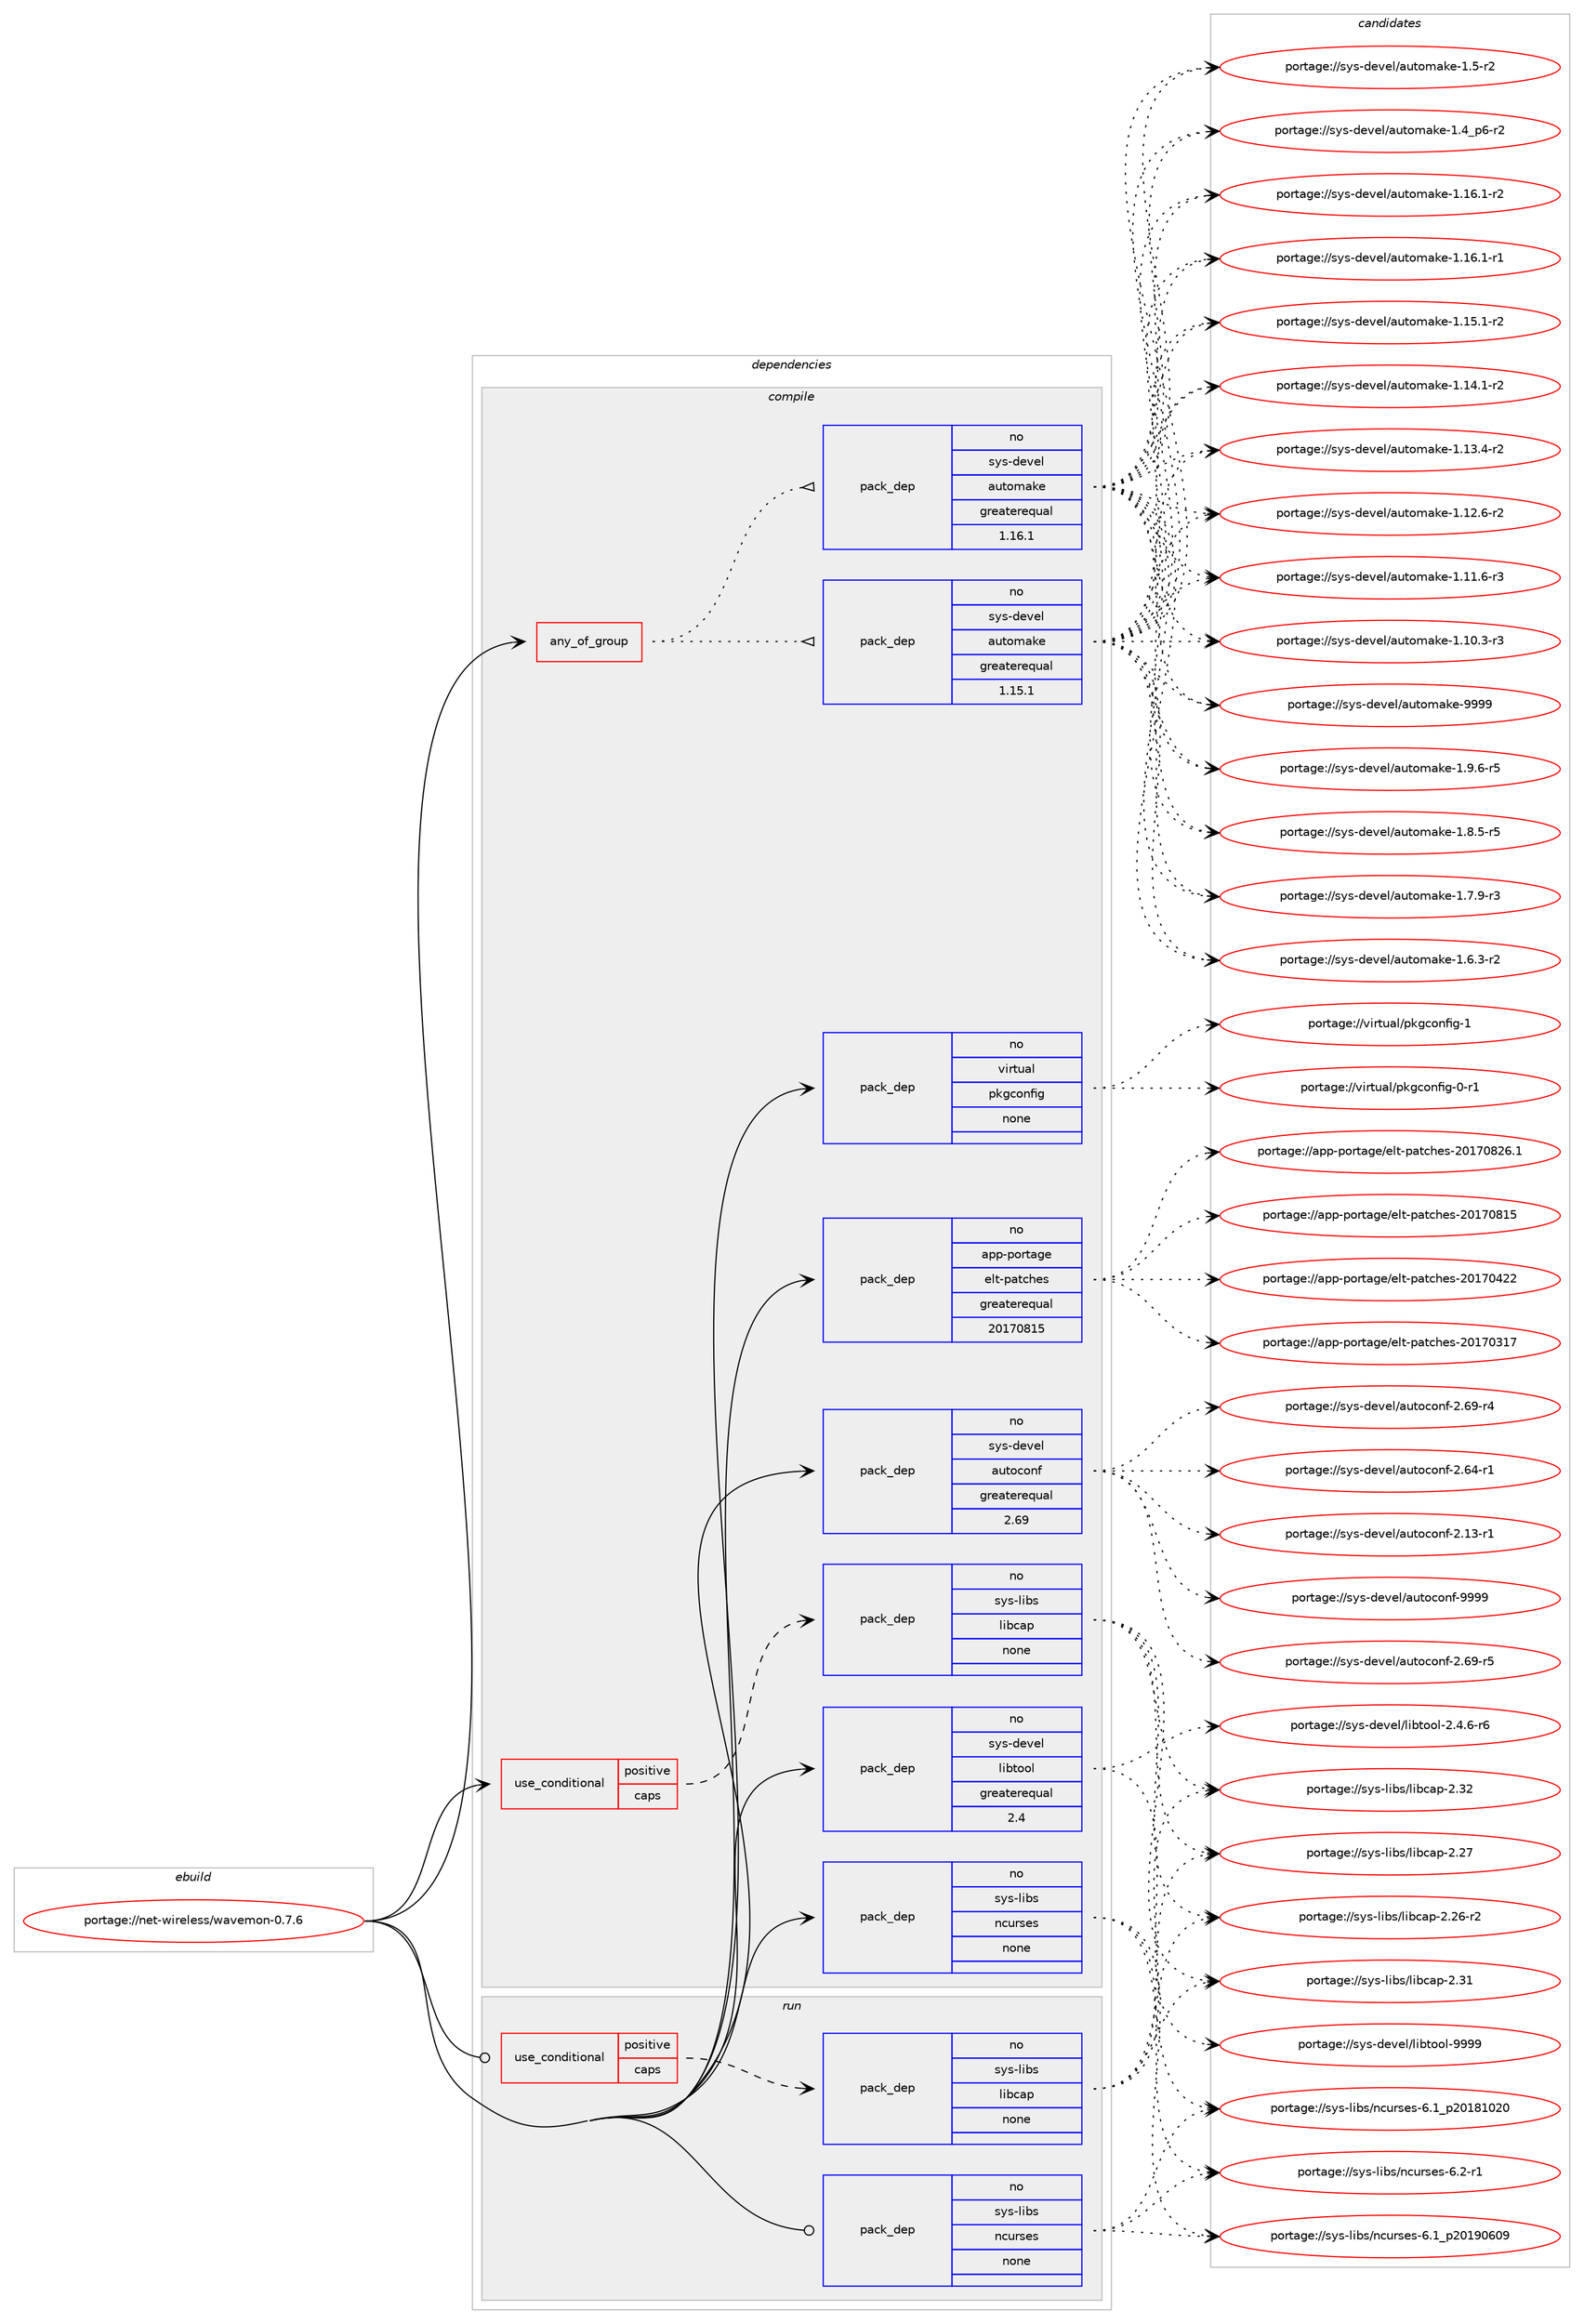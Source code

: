 digraph prolog {

# *************
# Graph options
# *************

newrank=true;
concentrate=true;
compound=true;
graph [rankdir=LR,fontname=Helvetica,fontsize=10,ranksep=1.5];#, ranksep=2.5, nodesep=0.2];
edge  [arrowhead=vee];
node  [fontname=Helvetica,fontsize=10];

# **********
# The ebuild
# **********

subgraph cluster_leftcol {
color=gray;
rank=same;
label=<<i>ebuild</i>>;
id [label="portage://net-wireless/wavemon-0.7.6", color=red, width=4, href="../net-wireless/wavemon-0.7.6.svg"];
}

# ****************
# The dependencies
# ****************

subgraph cluster_midcol {
color=gray;
label=<<i>dependencies</i>>;
subgraph cluster_compile {
fillcolor="#eeeeee";
style=filled;
label=<<i>compile</i>>;
subgraph any1680 {
dependency105454 [label=<<TABLE BORDER="0" CELLBORDER="1" CELLSPACING="0" CELLPADDING="4"><TR><TD CELLPADDING="10">any_of_group</TD></TR></TABLE>>, shape=none, color=red];subgraph pack83066 {
dependency105455 [label=<<TABLE BORDER="0" CELLBORDER="1" CELLSPACING="0" CELLPADDING="4" WIDTH="220"><TR><TD ROWSPAN="6" CELLPADDING="30">pack_dep</TD></TR><TR><TD WIDTH="110">no</TD></TR><TR><TD>sys-devel</TD></TR><TR><TD>automake</TD></TR><TR><TD>greaterequal</TD></TR><TR><TD>1.16.1</TD></TR></TABLE>>, shape=none, color=blue];
}
dependency105454:e -> dependency105455:w [weight=20,style="dotted",arrowhead="oinv"];
subgraph pack83067 {
dependency105456 [label=<<TABLE BORDER="0" CELLBORDER="1" CELLSPACING="0" CELLPADDING="4" WIDTH="220"><TR><TD ROWSPAN="6" CELLPADDING="30">pack_dep</TD></TR><TR><TD WIDTH="110">no</TD></TR><TR><TD>sys-devel</TD></TR><TR><TD>automake</TD></TR><TR><TD>greaterequal</TD></TR><TR><TD>1.15.1</TD></TR></TABLE>>, shape=none, color=blue];
}
dependency105454:e -> dependency105456:w [weight=20,style="dotted",arrowhead="oinv"];
}
id:e -> dependency105454:w [weight=20,style="solid",arrowhead="vee"];
subgraph cond20617 {
dependency105457 [label=<<TABLE BORDER="0" CELLBORDER="1" CELLSPACING="0" CELLPADDING="4"><TR><TD ROWSPAN="3" CELLPADDING="10">use_conditional</TD></TR><TR><TD>positive</TD></TR><TR><TD>caps</TD></TR></TABLE>>, shape=none, color=red];
subgraph pack83068 {
dependency105458 [label=<<TABLE BORDER="0" CELLBORDER="1" CELLSPACING="0" CELLPADDING="4" WIDTH="220"><TR><TD ROWSPAN="6" CELLPADDING="30">pack_dep</TD></TR><TR><TD WIDTH="110">no</TD></TR><TR><TD>sys-libs</TD></TR><TR><TD>libcap</TD></TR><TR><TD>none</TD></TR><TR><TD></TD></TR></TABLE>>, shape=none, color=blue];
}
dependency105457:e -> dependency105458:w [weight=20,style="dashed",arrowhead="vee"];
}
id:e -> dependency105457:w [weight=20,style="solid",arrowhead="vee"];
subgraph pack83069 {
dependency105459 [label=<<TABLE BORDER="0" CELLBORDER="1" CELLSPACING="0" CELLPADDING="4" WIDTH="220"><TR><TD ROWSPAN="6" CELLPADDING="30">pack_dep</TD></TR><TR><TD WIDTH="110">no</TD></TR><TR><TD>app-portage</TD></TR><TR><TD>elt-patches</TD></TR><TR><TD>greaterequal</TD></TR><TR><TD>20170815</TD></TR></TABLE>>, shape=none, color=blue];
}
id:e -> dependency105459:w [weight=20,style="solid",arrowhead="vee"];
subgraph pack83070 {
dependency105460 [label=<<TABLE BORDER="0" CELLBORDER="1" CELLSPACING="0" CELLPADDING="4" WIDTH="220"><TR><TD ROWSPAN="6" CELLPADDING="30">pack_dep</TD></TR><TR><TD WIDTH="110">no</TD></TR><TR><TD>sys-devel</TD></TR><TR><TD>autoconf</TD></TR><TR><TD>greaterequal</TD></TR><TR><TD>2.69</TD></TR></TABLE>>, shape=none, color=blue];
}
id:e -> dependency105460:w [weight=20,style="solid",arrowhead="vee"];
subgraph pack83071 {
dependency105461 [label=<<TABLE BORDER="0" CELLBORDER="1" CELLSPACING="0" CELLPADDING="4" WIDTH="220"><TR><TD ROWSPAN="6" CELLPADDING="30">pack_dep</TD></TR><TR><TD WIDTH="110">no</TD></TR><TR><TD>sys-devel</TD></TR><TR><TD>libtool</TD></TR><TR><TD>greaterequal</TD></TR><TR><TD>2.4</TD></TR></TABLE>>, shape=none, color=blue];
}
id:e -> dependency105461:w [weight=20,style="solid",arrowhead="vee"];
subgraph pack83072 {
dependency105462 [label=<<TABLE BORDER="0" CELLBORDER="1" CELLSPACING="0" CELLPADDING="4" WIDTH="220"><TR><TD ROWSPAN="6" CELLPADDING="30">pack_dep</TD></TR><TR><TD WIDTH="110">no</TD></TR><TR><TD>sys-libs</TD></TR><TR><TD>ncurses</TD></TR><TR><TD>none</TD></TR><TR><TD></TD></TR></TABLE>>, shape=none, color=blue];
}
id:e -> dependency105462:w [weight=20,style="solid",arrowhead="vee"];
subgraph pack83073 {
dependency105463 [label=<<TABLE BORDER="0" CELLBORDER="1" CELLSPACING="0" CELLPADDING="4" WIDTH="220"><TR><TD ROWSPAN="6" CELLPADDING="30">pack_dep</TD></TR><TR><TD WIDTH="110">no</TD></TR><TR><TD>virtual</TD></TR><TR><TD>pkgconfig</TD></TR><TR><TD>none</TD></TR><TR><TD></TD></TR></TABLE>>, shape=none, color=blue];
}
id:e -> dependency105463:w [weight=20,style="solid",arrowhead="vee"];
}
subgraph cluster_compileandrun {
fillcolor="#eeeeee";
style=filled;
label=<<i>compile and run</i>>;
}
subgraph cluster_run {
fillcolor="#eeeeee";
style=filled;
label=<<i>run</i>>;
subgraph cond20618 {
dependency105464 [label=<<TABLE BORDER="0" CELLBORDER="1" CELLSPACING="0" CELLPADDING="4"><TR><TD ROWSPAN="3" CELLPADDING="10">use_conditional</TD></TR><TR><TD>positive</TD></TR><TR><TD>caps</TD></TR></TABLE>>, shape=none, color=red];
subgraph pack83074 {
dependency105465 [label=<<TABLE BORDER="0" CELLBORDER="1" CELLSPACING="0" CELLPADDING="4" WIDTH="220"><TR><TD ROWSPAN="6" CELLPADDING="30">pack_dep</TD></TR><TR><TD WIDTH="110">no</TD></TR><TR><TD>sys-libs</TD></TR><TR><TD>libcap</TD></TR><TR><TD>none</TD></TR><TR><TD></TD></TR></TABLE>>, shape=none, color=blue];
}
dependency105464:e -> dependency105465:w [weight=20,style="dashed",arrowhead="vee"];
}
id:e -> dependency105464:w [weight=20,style="solid",arrowhead="odot"];
subgraph pack83075 {
dependency105466 [label=<<TABLE BORDER="0" CELLBORDER="1" CELLSPACING="0" CELLPADDING="4" WIDTH="220"><TR><TD ROWSPAN="6" CELLPADDING="30">pack_dep</TD></TR><TR><TD WIDTH="110">no</TD></TR><TR><TD>sys-libs</TD></TR><TR><TD>ncurses</TD></TR><TR><TD>none</TD></TR><TR><TD></TD></TR></TABLE>>, shape=none, color=blue];
}
id:e -> dependency105466:w [weight=20,style="solid",arrowhead="odot"];
}
}

# **************
# The candidates
# **************

subgraph cluster_choices {
rank=same;
color=gray;
label=<<i>candidates</i>>;

subgraph choice83066 {
color=black;
nodesep=1;
choice115121115451001011181011084797117116111109971071014557575757 [label="portage://sys-devel/automake-9999", color=red, width=4,href="../sys-devel/automake-9999.svg"];
choice115121115451001011181011084797117116111109971071014549465746544511453 [label="portage://sys-devel/automake-1.9.6-r5", color=red, width=4,href="../sys-devel/automake-1.9.6-r5.svg"];
choice115121115451001011181011084797117116111109971071014549465646534511453 [label="portage://sys-devel/automake-1.8.5-r5", color=red, width=4,href="../sys-devel/automake-1.8.5-r5.svg"];
choice115121115451001011181011084797117116111109971071014549465546574511451 [label="portage://sys-devel/automake-1.7.9-r3", color=red, width=4,href="../sys-devel/automake-1.7.9-r3.svg"];
choice115121115451001011181011084797117116111109971071014549465446514511450 [label="portage://sys-devel/automake-1.6.3-r2", color=red, width=4,href="../sys-devel/automake-1.6.3-r2.svg"];
choice11512111545100101118101108479711711611110997107101454946534511450 [label="portage://sys-devel/automake-1.5-r2", color=red, width=4,href="../sys-devel/automake-1.5-r2.svg"];
choice115121115451001011181011084797117116111109971071014549465295112544511450 [label="portage://sys-devel/automake-1.4_p6-r2", color=red, width=4,href="../sys-devel/automake-1.4_p6-r2.svg"];
choice11512111545100101118101108479711711611110997107101454946495446494511450 [label="portage://sys-devel/automake-1.16.1-r2", color=red, width=4,href="../sys-devel/automake-1.16.1-r2.svg"];
choice11512111545100101118101108479711711611110997107101454946495446494511449 [label="portage://sys-devel/automake-1.16.1-r1", color=red, width=4,href="../sys-devel/automake-1.16.1-r1.svg"];
choice11512111545100101118101108479711711611110997107101454946495346494511450 [label="portage://sys-devel/automake-1.15.1-r2", color=red, width=4,href="../sys-devel/automake-1.15.1-r2.svg"];
choice11512111545100101118101108479711711611110997107101454946495246494511450 [label="portage://sys-devel/automake-1.14.1-r2", color=red, width=4,href="../sys-devel/automake-1.14.1-r2.svg"];
choice11512111545100101118101108479711711611110997107101454946495146524511450 [label="portage://sys-devel/automake-1.13.4-r2", color=red, width=4,href="../sys-devel/automake-1.13.4-r2.svg"];
choice11512111545100101118101108479711711611110997107101454946495046544511450 [label="portage://sys-devel/automake-1.12.6-r2", color=red, width=4,href="../sys-devel/automake-1.12.6-r2.svg"];
choice11512111545100101118101108479711711611110997107101454946494946544511451 [label="portage://sys-devel/automake-1.11.6-r3", color=red, width=4,href="../sys-devel/automake-1.11.6-r3.svg"];
choice11512111545100101118101108479711711611110997107101454946494846514511451 [label="portage://sys-devel/automake-1.10.3-r3", color=red, width=4,href="../sys-devel/automake-1.10.3-r3.svg"];
dependency105455:e -> choice115121115451001011181011084797117116111109971071014557575757:w [style=dotted,weight="100"];
dependency105455:e -> choice115121115451001011181011084797117116111109971071014549465746544511453:w [style=dotted,weight="100"];
dependency105455:e -> choice115121115451001011181011084797117116111109971071014549465646534511453:w [style=dotted,weight="100"];
dependency105455:e -> choice115121115451001011181011084797117116111109971071014549465546574511451:w [style=dotted,weight="100"];
dependency105455:e -> choice115121115451001011181011084797117116111109971071014549465446514511450:w [style=dotted,weight="100"];
dependency105455:e -> choice11512111545100101118101108479711711611110997107101454946534511450:w [style=dotted,weight="100"];
dependency105455:e -> choice115121115451001011181011084797117116111109971071014549465295112544511450:w [style=dotted,weight="100"];
dependency105455:e -> choice11512111545100101118101108479711711611110997107101454946495446494511450:w [style=dotted,weight="100"];
dependency105455:e -> choice11512111545100101118101108479711711611110997107101454946495446494511449:w [style=dotted,weight="100"];
dependency105455:e -> choice11512111545100101118101108479711711611110997107101454946495346494511450:w [style=dotted,weight="100"];
dependency105455:e -> choice11512111545100101118101108479711711611110997107101454946495246494511450:w [style=dotted,weight="100"];
dependency105455:e -> choice11512111545100101118101108479711711611110997107101454946495146524511450:w [style=dotted,weight="100"];
dependency105455:e -> choice11512111545100101118101108479711711611110997107101454946495046544511450:w [style=dotted,weight="100"];
dependency105455:e -> choice11512111545100101118101108479711711611110997107101454946494946544511451:w [style=dotted,weight="100"];
dependency105455:e -> choice11512111545100101118101108479711711611110997107101454946494846514511451:w [style=dotted,weight="100"];
}
subgraph choice83067 {
color=black;
nodesep=1;
choice115121115451001011181011084797117116111109971071014557575757 [label="portage://sys-devel/automake-9999", color=red, width=4,href="../sys-devel/automake-9999.svg"];
choice115121115451001011181011084797117116111109971071014549465746544511453 [label="portage://sys-devel/automake-1.9.6-r5", color=red, width=4,href="../sys-devel/automake-1.9.6-r5.svg"];
choice115121115451001011181011084797117116111109971071014549465646534511453 [label="portage://sys-devel/automake-1.8.5-r5", color=red, width=4,href="../sys-devel/automake-1.8.5-r5.svg"];
choice115121115451001011181011084797117116111109971071014549465546574511451 [label="portage://sys-devel/automake-1.7.9-r3", color=red, width=4,href="../sys-devel/automake-1.7.9-r3.svg"];
choice115121115451001011181011084797117116111109971071014549465446514511450 [label="portage://sys-devel/automake-1.6.3-r2", color=red, width=4,href="../sys-devel/automake-1.6.3-r2.svg"];
choice11512111545100101118101108479711711611110997107101454946534511450 [label="portage://sys-devel/automake-1.5-r2", color=red, width=4,href="../sys-devel/automake-1.5-r2.svg"];
choice115121115451001011181011084797117116111109971071014549465295112544511450 [label="portage://sys-devel/automake-1.4_p6-r2", color=red, width=4,href="../sys-devel/automake-1.4_p6-r2.svg"];
choice11512111545100101118101108479711711611110997107101454946495446494511450 [label="portage://sys-devel/automake-1.16.1-r2", color=red, width=4,href="../sys-devel/automake-1.16.1-r2.svg"];
choice11512111545100101118101108479711711611110997107101454946495446494511449 [label="portage://sys-devel/automake-1.16.1-r1", color=red, width=4,href="../sys-devel/automake-1.16.1-r1.svg"];
choice11512111545100101118101108479711711611110997107101454946495346494511450 [label="portage://sys-devel/automake-1.15.1-r2", color=red, width=4,href="../sys-devel/automake-1.15.1-r2.svg"];
choice11512111545100101118101108479711711611110997107101454946495246494511450 [label="portage://sys-devel/automake-1.14.1-r2", color=red, width=4,href="../sys-devel/automake-1.14.1-r2.svg"];
choice11512111545100101118101108479711711611110997107101454946495146524511450 [label="portage://sys-devel/automake-1.13.4-r2", color=red, width=4,href="../sys-devel/automake-1.13.4-r2.svg"];
choice11512111545100101118101108479711711611110997107101454946495046544511450 [label="portage://sys-devel/automake-1.12.6-r2", color=red, width=4,href="../sys-devel/automake-1.12.6-r2.svg"];
choice11512111545100101118101108479711711611110997107101454946494946544511451 [label="portage://sys-devel/automake-1.11.6-r3", color=red, width=4,href="../sys-devel/automake-1.11.6-r3.svg"];
choice11512111545100101118101108479711711611110997107101454946494846514511451 [label="portage://sys-devel/automake-1.10.3-r3", color=red, width=4,href="../sys-devel/automake-1.10.3-r3.svg"];
dependency105456:e -> choice115121115451001011181011084797117116111109971071014557575757:w [style=dotted,weight="100"];
dependency105456:e -> choice115121115451001011181011084797117116111109971071014549465746544511453:w [style=dotted,weight="100"];
dependency105456:e -> choice115121115451001011181011084797117116111109971071014549465646534511453:w [style=dotted,weight="100"];
dependency105456:e -> choice115121115451001011181011084797117116111109971071014549465546574511451:w [style=dotted,weight="100"];
dependency105456:e -> choice115121115451001011181011084797117116111109971071014549465446514511450:w [style=dotted,weight="100"];
dependency105456:e -> choice11512111545100101118101108479711711611110997107101454946534511450:w [style=dotted,weight="100"];
dependency105456:e -> choice115121115451001011181011084797117116111109971071014549465295112544511450:w [style=dotted,weight="100"];
dependency105456:e -> choice11512111545100101118101108479711711611110997107101454946495446494511450:w [style=dotted,weight="100"];
dependency105456:e -> choice11512111545100101118101108479711711611110997107101454946495446494511449:w [style=dotted,weight="100"];
dependency105456:e -> choice11512111545100101118101108479711711611110997107101454946495346494511450:w [style=dotted,weight="100"];
dependency105456:e -> choice11512111545100101118101108479711711611110997107101454946495246494511450:w [style=dotted,weight="100"];
dependency105456:e -> choice11512111545100101118101108479711711611110997107101454946495146524511450:w [style=dotted,weight="100"];
dependency105456:e -> choice11512111545100101118101108479711711611110997107101454946495046544511450:w [style=dotted,weight="100"];
dependency105456:e -> choice11512111545100101118101108479711711611110997107101454946494946544511451:w [style=dotted,weight="100"];
dependency105456:e -> choice11512111545100101118101108479711711611110997107101454946494846514511451:w [style=dotted,weight="100"];
}
subgraph choice83068 {
color=black;
nodesep=1;
choice1151211154510810598115471081059899971124550465150 [label="portage://sys-libs/libcap-2.32", color=red, width=4,href="../sys-libs/libcap-2.32.svg"];
choice1151211154510810598115471081059899971124550465149 [label="portage://sys-libs/libcap-2.31", color=red, width=4,href="../sys-libs/libcap-2.31.svg"];
choice1151211154510810598115471081059899971124550465055 [label="portage://sys-libs/libcap-2.27", color=red, width=4,href="../sys-libs/libcap-2.27.svg"];
choice11512111545108105981154710810598999711245504650544511450 [label="portage://sys-libs/libcap-2.26-r2", color=red, width=4,href="../sys-libs/libcap-2.26-r2.svg"];
dependency105458:e -> choice1151211154510810598115471081059899971124550465150:w [style=dotted,weight="100"];
dependency105458:e -> choice1151211154510810598115471081059899971124550465149:w [style=dotted,weight="100"];
dependency105458:e -> choice1151211154510810598115471081059899971124550465055:w [style=dotted,weight="100"];
dependency105458:e -> choice11512111545108105981154710810598999711245504650544511450:w [style=dotted,weight="100"];
}
subgraph choice83069 {
color=black;
nodesep=1;
choice971121124511211111411697103101471011081164511297116991041011154550484955485650544649 [label="portage://app-portage/elt-patches-20170826.1", color=red, width=4,href="../app-portage/elt-patches-20170826.1.svg"];
choice97112112451121111141169710310147101108116451129711699104101115455048495548564953 [label="portage://app-portage/elt-patches-20170815", color=red, width=4,href="../app-portage/elt-patches-20170815.svg"];
choice97112112451121111141169710310147101108116451129711699104101115455048495548525050 [label="portage://app-portage/elt-patches-20170422", color=red, width=4,href="../app-portage/elt-patches-20170422.svg"];
choice97112112451121111141169710310147101108116451129711699104101115455048495548514955 [label="portage://app-portage/elt-patches-20170317", color=red, width=4,href="../app-portage/elt-patches-20170317.svg"];
dependency105459:e -> choice971121124511211111411697103101471011081164511297116991041011154550484955485650544649:w [style=dotted,weight="100"];
dependency105459:e -> choice97112112451121111141169710310147101108116451129711699104101115455048495548564953:w [style=dotted,weight="100"];
dependency105459:e -> choice97112112451121111141169710310147101108116451129711699104101115455048495548525050:w [style=dotted,weight="100"];
dependency105459:e -> choice97112112451121111141169710310147101108116451129711699104101115455048495548514955:w [style=dotted,weight="100"];
}
subgraph choice83070 {
color=black;
nodesep=1;
choice115121115451001011181011084797117116111991111101024557575757 [label="portage://sys-devel/autoconf-9999", color=red, width=4,href="../sys-devel/autoconf-9999.svg"];
choice1151211154510010111810110847971171161119911111010245504654574511453 [label="portage://sys-devel/autoconf-2.69-r5", color=red, width=4,href="../sys-devel/autoconf-2.69-r5.svg"];
choice1151211154510010111810110847971171161119911111010245504654574511452 [label="portage://sys-devel/autoconf-2.69-r4", color=red, width=4,href="../sys-devel/autoconf-2.69-r4.svg"];
choice1151211154510010111810110847971171161119911111010245504654524511449 [label="portage://sys-devel/autoconf-2.64-r1", color=red, width=4,href="../sys-devel/autoconf-2.64-r1.svg"];
choice1151211154510010111810110847971171161119911111010245504649514511449 [label="portage://sys-devel/autoconf-2.13-r1", color=red, width=4,href="../sys-devel/autoconf-2.13-r1.svg"];
dependency105460:e -> choice115121115451001011181011084797117116111991111101024557575757:w [style=dotted,weight="100"];
dependency105460:e -> choice1151211154510010111810110847971171161119911111010245504654574511453:w [style=dotted,weight="100"];
dependency105460:e -> choice1151211154510010111810110847971171161119911111010245504654574511452:w [style=dotted,weight="100"];
dependency105460:e -> choice1151211154510010111810110847971171161119911111010245504654524511449:w [style=dotted,weight="100"];
dependency105460:e -> choice1151211154510010111810110847971171161119911111010245504649514511449:w [style=dotted,weight="100"];
}
subgraph choice83071 {
color=black;
nodesep=1;
choice1151211154510010111810110847108105981161111111084557575757 [label="portage://sys-devel/libtool-9999", color=red, width=4,href="../sys-devel/libtool-9999.svg"];
choice1151211154510010111810110847108105981161111111084550465246544511454 [label="portage://sys-devel/libtool-2.4.6-r6", color=red, width=4,href="../sys-devel/libtool-2.4.6-r6.svg"];
dependency105461:e -> choice1151211154510010111810110847108105981161111111084557575757:w [style=dotted,weight="100"];
dependency105461:e -> choice1151211154510010111810110847108105981161111111084550465246544511454:w [style=dotted,weight="100"];
}
subgraph choice83072 {
color=black;
nodesep=1;
choice11512111545108105981154711099117114115101115455446504511449 [label="portage://sys-libs/ncurses-6.2-r1", color=red, width=4,href="../sys-libs/ncurses-6.2-r1.svg"];
choice1151211154510810598115471109911711411510111545544649951125048495748544857 [label="portage://sys-libs/ncurses-6.1_p20190609", color=red, width=4,href="../sys-libs/ncurses-6.1_p20190609.svg"];
choice1151211154510810598115471109911711411510111545544649951125048495649485048 [label="portage://sys-libs/ncurses-6.1_p20181020", color=red, width=4,href="../sys-libs/ncurses-6.1_p20181020.svg"];
dependency105462:e -> choice11512111545108105981154711099117114115101115455446504511449:w [style=dotted,weight="100"];
dependency105462:e -> choice1151211154510810598115471109911711411510111545544649951125048495748544857:w [style=dotted,weight="100"];
dependency105462:e -> choice1151211154510810598115471109911711411510111545544649951125048495649485048:w [style=dotted,weight="100"];
}
subgraph choice83073 {
color=black;
nodesep=1;
choice1181051141161179710847112107103991111101021051034549 [label="portage://virtual/pkgconfig-1", color=red, width=4,href="../virtual/pkgconfig-1.svg"];
choice11810511411611797108471121071039911111010210510345484511449 [label="portage://virtual/pkgconfig-0-r1", color=red, width=4,href="../virtual/pkgconfig-0-r1.svg"];
dependency105463:e -> choice1181051141161179710847112107103991111101021051034549:w [style=dotted,weight="100"];
dependency105463:e -> choice11810511411611797108471121071039911111010210510345484511449:w [style=dotted,weight="100"];
}
subgraph choice83074 {
color=black;
nodesep=1;
choice1151211154510810598115471081059899971124550465150 [label="portage://sys-libs/libcap-2.32", color=red, width=4,href="../sys-libs/libcap-2.32.svg"];
choice1151211154510810598115471081059899971124550465149 [label="portage://sys-libs/libcap-2.31", color=red, width=4,href="../sys-libs/libcap-2.31.svg"];
choice1151211154510810598115471081059899971124550465055 [label="portage://sys-libs/libcap-2.27", color=red, width=4,href="../sys-libs/libcap-2.27.svg"];
choice11512111545108105981154710810598999711245504650544511450 [label="portage://sys-libs/libcap-2.26-r2", color=red, width=4,href="../sys-libs/libcap-2.26-r2.svg"];
dependency105465:e -> choice1151211154510810598115471081059899971124550465150:w [style=dotted,weight="100"];
dependency105465:e -> choice1151211154510810598115471081059899971124550465149:w [style=dotted,weight="100"];
dependency105465:e -> choice1151211154510810598115471081059899971124550465055:w [style=dotted,weight="100"];
dependency105465:e -> choice11512111545108105981154710810598999711245504650544511450:w [style=dotted,weight="100"];
}
subgraph choice83075 {
color=black;
nodesep=1;
choice11512111545108105981154711099117114115101115455446504511449 [label="portage://sys-libs/ncurses-6.2-r1", color=red, width=4,href="../sys-libs/ncurses-6.2-r1.svg"];
choice1151211154510810598115471109911711411510111545544649951125048495748544857 [label="portage://sys-libs/ncurses-6.1_p20190609", color=red, width=4,href="../sys-libs/ncurses-6.1_p20190609.svg"];
choice1151211154510810598115471109911711411510111545544649951125048495649485048 [label="portage://sys-libs/ncurses-6.1_p20181020", color=red, width=4,href="../sys-libs/ncurses-6.1_p20181020.svg"];
dependency105466:e -> choice11512111545108105981154711099117114115101115455446504511449:w [style=dotted,weight="100"];
dependency105466:e -> choice1151211154510810598115471109911711411510111545544649951125048495748544857:w [style=dotted,weight="100"];
dependency105466:e -> choice1151211154510810598115471109911711411510111545544649951125048495649485048:w [style=dotted,weight="100"];
}
}

}
